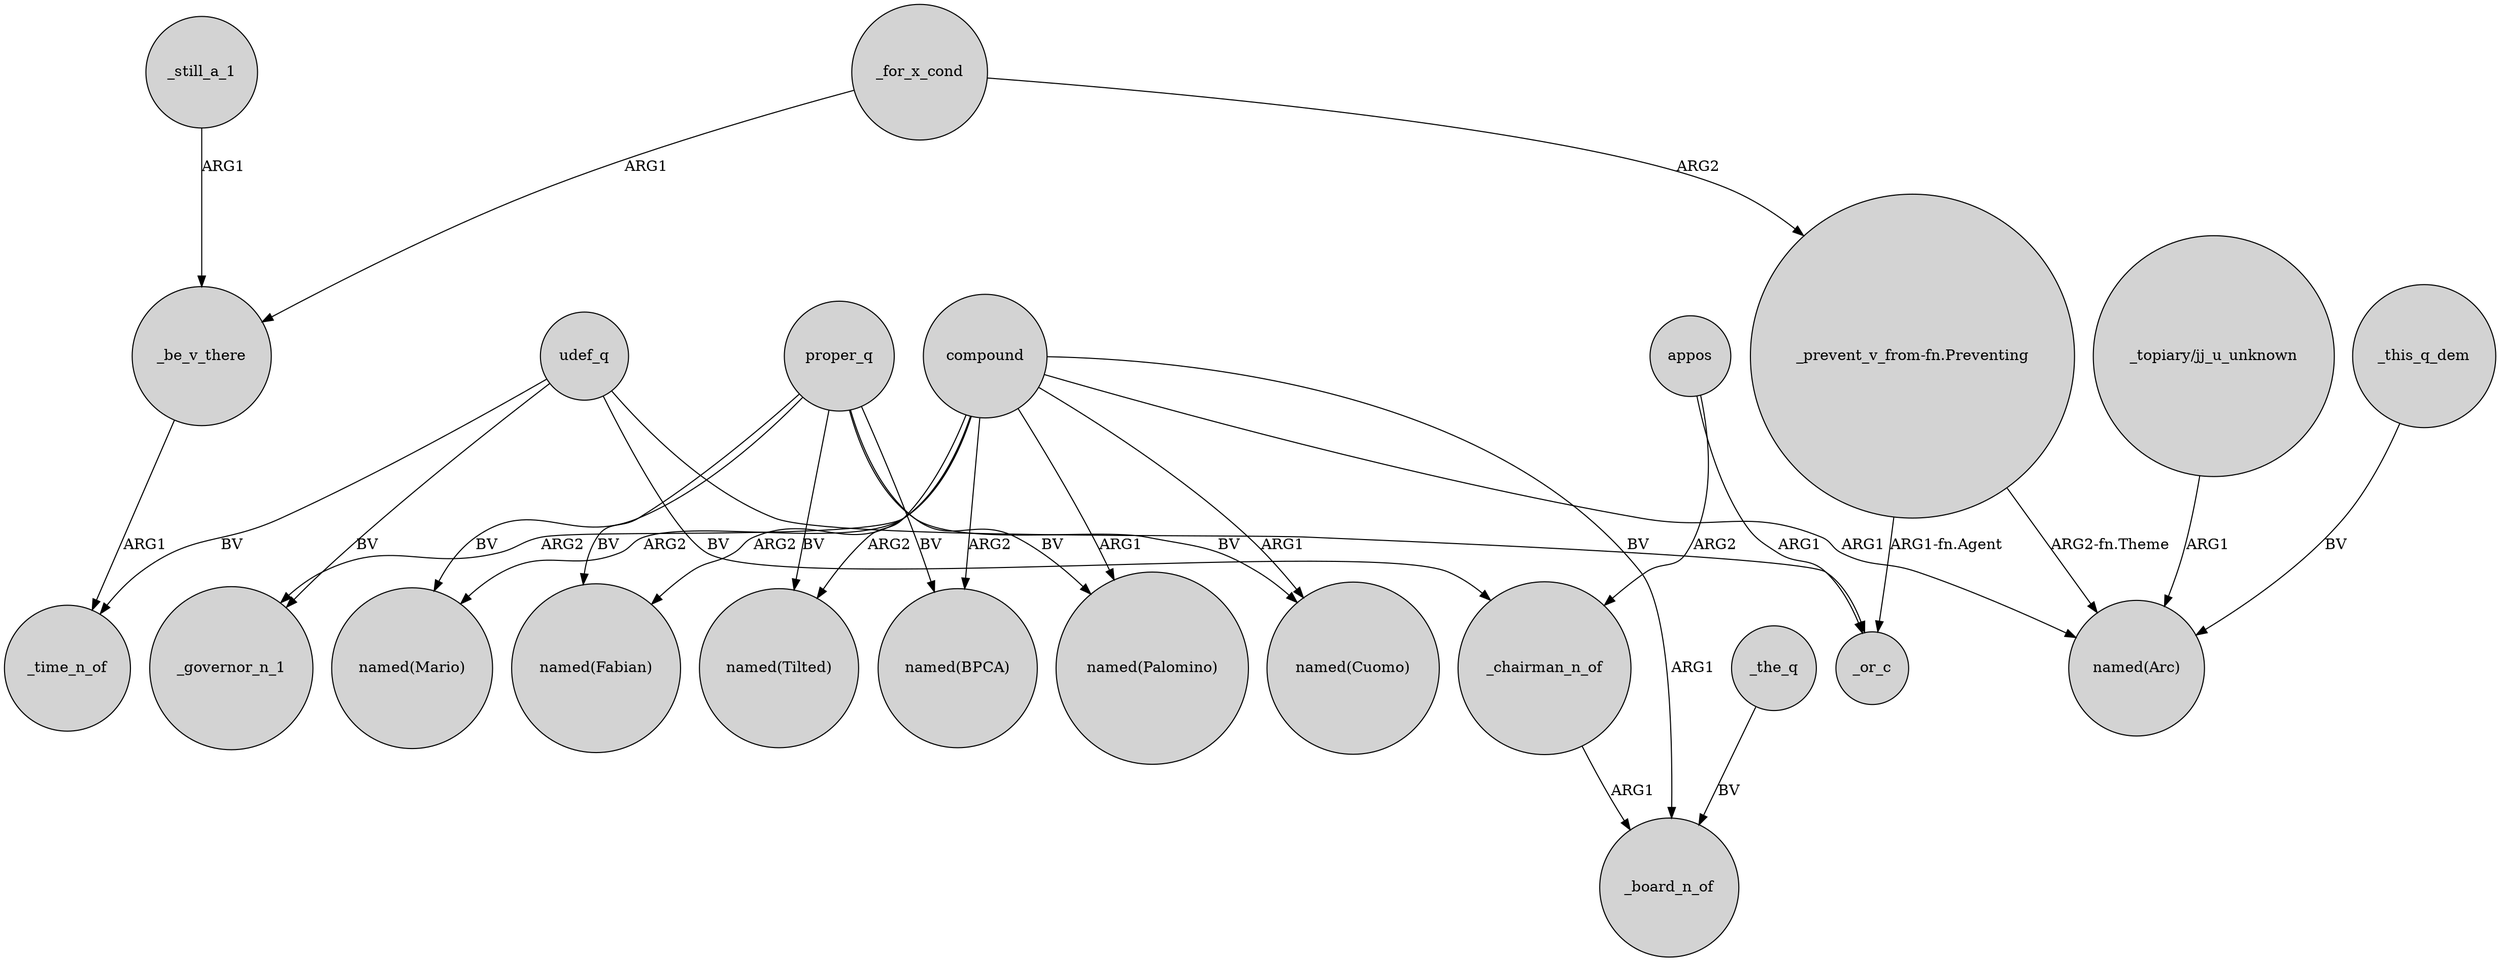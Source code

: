 digraph {
	node [shape=circle style=filled]
	_still_a_1 -> _be_v_there [label=ARG1]
	proper_q -> "named(Mario)" [label=BV]
	_for_x_cond -> "_prevent_v_from-fn.Preventing" [label=ARG2]
	udef_q -> _governor_n_1 [label=BV]
	compound -> "named(Fabian)" [label=ARG2]
	proper_q -> "named(Fabian)" [label=BV]
	compound -> _board_n_of [label=ARG1]
	"_prevent_v_from-fn.Preventing" -> "named(Arc)" [label="ARG2-fn.Theme"]
	_for_x_cond -> _be_v_there [label=ARG1]
	compound -> "named(BPCA)" [label=ARG2]
	_this_q_dem -> "named(Arc)" [label=BV]
	appos -> _or_c [label=ARG1]
	_chairman_n_of -> _board_n_of [label=ARG1]
	proper_q -> "named(Palomino)" [label=BV]
	udef_q -> _or_c [label=BV]
	udef_q -> _chairman_n_of [label=BV]
	proper_q -> "named(BPCA)" [label=BV]
	appos -> _chairman_n_of [label=ARG2]
	compound -> _governor_n_1 [label=ARG2]
	compound -> "named(Mario)" [label=ARG2]
	compound -> "named(Tilted)" [label=ARG2]
	_the_q -> _board_n_of [label=BV]
	udef_q -> _time_n_of [label=BV]
	"_prevent_v_from-fn.Preventing" -> _or_c [label="ARG1-fn.Agent"]
	compound -> "named(Arc)" [label=ARG1]
	_be_v_there -> _time_n_of [label=ARG1]
	compound -> "named(Cuomo)" [label=ARG1]
	proper_q -> "named(Cuomo)" [label=BV]
	compound -> "named(Palomino)" [label=ARG1]
	proper_q -> "named(Tilted)" [label=BV]
	"_topiary/jj_u_unknown" -> "named(Arc)" [label=ARG1]
}
